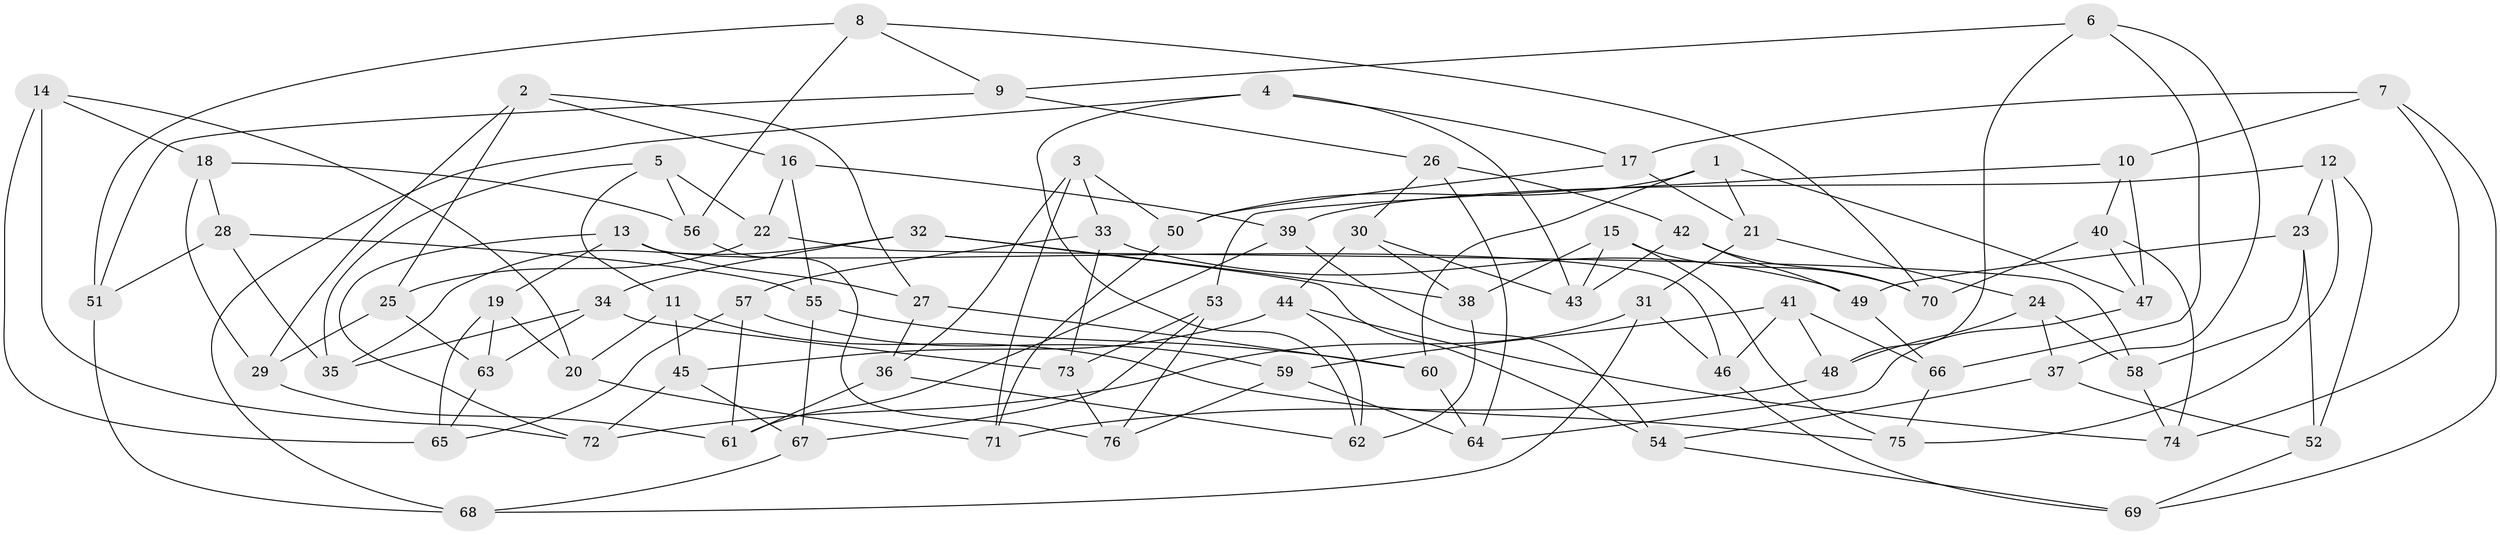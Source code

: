 // coarse degree distribution, {5: 0.28888888888888886, 4: 0.3111111111111111, 6: 0.37777777777777777, 3: 0.022222222222222223}
// Generated by graph-tools (version 1.1) at 2025/24/03/03/25 07:24:26]
// undirected, 76 vertices, 152 edges
graph export_dot {
graph [start="1"]
  node [color=gray90,style=filled];
  1;
  2;
  3;
  4;
  5;
  6;
  7;
  8;
  9;
  10;
  11;
  12;
  13;
  14;
  15;
  16;
  17;
  18;
  19;
  20;
  21;
  22;
  23;
  24;
  25;
  26;
  27;
  28;
  29;
  30;
  31;
  32;
  33;
  34;
  35;
  36;
  37;
  38;
  39;
  40;
  41;
  42;
  43;
  44;
  45;
  46;
  47;
  48;
  49;
  50;
  51;
  52;
  53;
  54;
  55;
  56;
  57;
  58;
  59;
  60;
  61;
  62;
  63;
  64;
  65;
  66;
  67;
  68;
  69;
  70;
  71;
  72;
  73;
  74;
  75;
  76;
  1 -- 47;
  1 -- 50;
  1 -- 21;
  1 -- 60;
  2 -- 29;
  2 -- 25;
  2 -- 27;
  2 -- 16;
  3 -- 50;
  3 -- 33;
  3 -- 36;
  3 -- 71;
  4 -- 62;
  4 -- 17;
  4 -- 68;
  4 -- 43;
  5 -- 35;
  5 -- 22;
  5 -- 11;
  5 -- 56;
  6 -- 9;
  6 -- 48;
  6 -- 37;
  6 -- 66;
  7 -- 17;
  7 -- 74;
  7 -- 10;
  7 -- 69;
  8 -- 9;
  8 -- 56;
  8 -- 70;
  8 -- 51;
  9 -- 26;
  9 -- 51;
  10 -- 40;
  10 -- 53;
  10 -- 47;
  11 -- 45;
  11 -- 20;
  11 -- 75;
  12 -- 75;
  12 -- 23;
  12 -- 52;
  12 -- 39;
  13 -- 72;
  13 -- 19;
  13 -- 46;
  13 -- 27;
  14 -- 18;
  14 -- 65;
  14 -- 20;
  14 -- 72;
  15 -- 75;
  15 -- 43;
  15 -- 70;
  15 -- 38;
  16 -- 55;
  16 -- 22;
  16 -- 39;
  17 -- 21;
  17 -- 50;
  18 -- 29;
  18 -- 28;
  18 -- 56;
  19 -- 65;
  19 -- 20;
  19 -- 63;
  20 -- 71;
  21 -- 24;
  21 -- 31;
  22 -- 58;
  22 -- 25;
  23 -- 49;
  23 -- 52;
  23 -- 58;
  24 -- 58;
  24 -- 48;
  24 -- 37;
  25 -- 63;
  25 -- 29;
  26 -- 30;
  26 -- 64;
  26 -- 42;
  27 -- 36;
  27 -- 60;
  28 -- 55;
  28 -- 51;
  28 -- 35;
  29 -- 61;
  30 -- 44;
  30 -- 43;
  30 -- 38;
  31 -- 46;
  31 -- 72;
  31 -- 68;
  32 -- 54;
  32 -- 38;
  32 -- 34;
  32 -- 35;
  33 -- 57;
  33 -- 49;
  33 -- 73;
  34 -- 35;
  34 -- 73;
  34 -- 63;
  36 -- 62;
  36 -- 61;
  37 -- 52;
  37 -- 54;
  38 -- 62;
  39 -- 54;
  39 -- 61;
  40 -- 47;
  40 -- 74;
  40 -- 70;
  41 -- 59;
  41 -- 48;
  41 -- 66;
  41 -- 46;
  42 -- 43;
  42 -- 70;
  42 -- 49;
  44 -- 62;
  44 -- 74;
  44 -- 45;
  45 -- 72;
  45 -- 67;
  46 -- 69;
  47 -- 64;
  48 -- 71;
  49 -- 66;
  50 -- 71;
  51 -- 68;
  52 -- 69;
  53 -- 76;
  53 -- 67;
  53 -- 73;
  54 -- 69;
  55 -- 60;
  55 -- 67;
  56 -- 76;
  57 -- 59;
  57 -- 61;
  57 -- 65;
  58 -- 74;
  59 -- 64;
  59 -- 76;
  60 -- 64;
  63 -- 65;
  66 -- 75;
  67 -- 68;
  73 -- 76;
}

